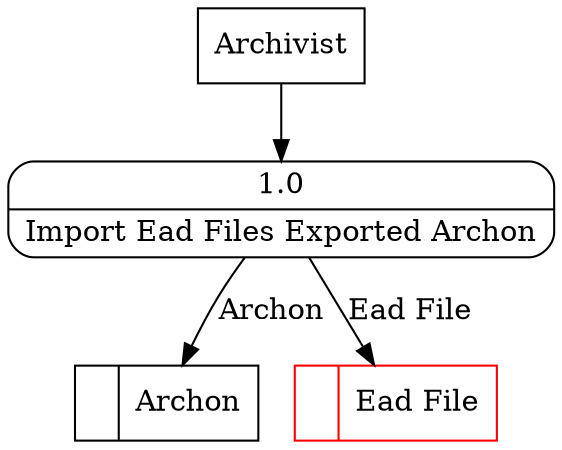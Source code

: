 digraph dfd2{ 
node[shape=record]
200 [label="<f0>  |<f1> Archon " ];
201 [label="<f0>  |<f1> Ead File " color=red];
202 [label="Archivist" shape=box];
203 [label="{<f0> 1.0|<f1> Import Ead Files Exported Archon }" shape=Mrecord];
202 -> 203
203 -> 201 [label="Ead File"]
203 -> 200 [label="Archon"]
}